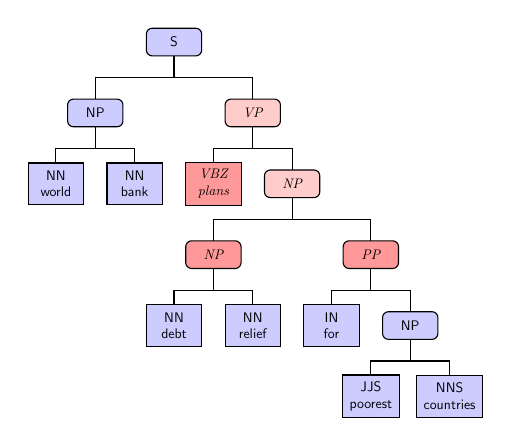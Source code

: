 \begin{tikzpicture}[scale=0.5,
-,>=stealth',
level/.style={sibling distance = 2cm, level distance = 1.8cm},
level 1/.style={sibling distance=4cm},
level 2/.style={sibling distance=2cm}, 
level 3/.style={sibling distance=4cm}, 
treenode/.style = {scale=0.5, align=center, inner sep=0.5em, text centered, font=\sffamily},
arn_n/.style = {treenode, rectangle, rounded corners=0.75mm, draw=black, fill=blue!20, minimum width=4em, minimum height = 2em},
arn_x/.style = {arn_n, fill=blue!20, minimum height=3em, rounded corners=0},
edge from parent fork down
]

\node [arn_n] {S}
child{ node [arn_n] {NP}
child{ node [arn_x] {NN\\ world}}
child{ node [arn_x] {NN\\ bank}}}
child{ node [arn_n,fill=red!20, font=\itshape] {VP}
child{ node [arn_x,fill=red!40, font=\itshape] {VBZ\\ plans}}
child{ node [arn_n,fill=red!20, font=\itshape] {NP}
child{ node [arn_n,fill=red!40, font=\itshape] {NP}
child{ node [arn_x] {NN\\ debt}}
child{ node [arn_x] {NN\\ relief}}}
child{ node [arn_n,fill=red!40, font=\itshape] {PP}
child{ node [arn_x] {IN\\ for}}
child{ node [arn_n] {NP}
child{ node [arn_x] {JJS\\ poorest}}
child{ node [arn_x] {NNS\\ countries}}}}}};


\end{tikzpicture}

